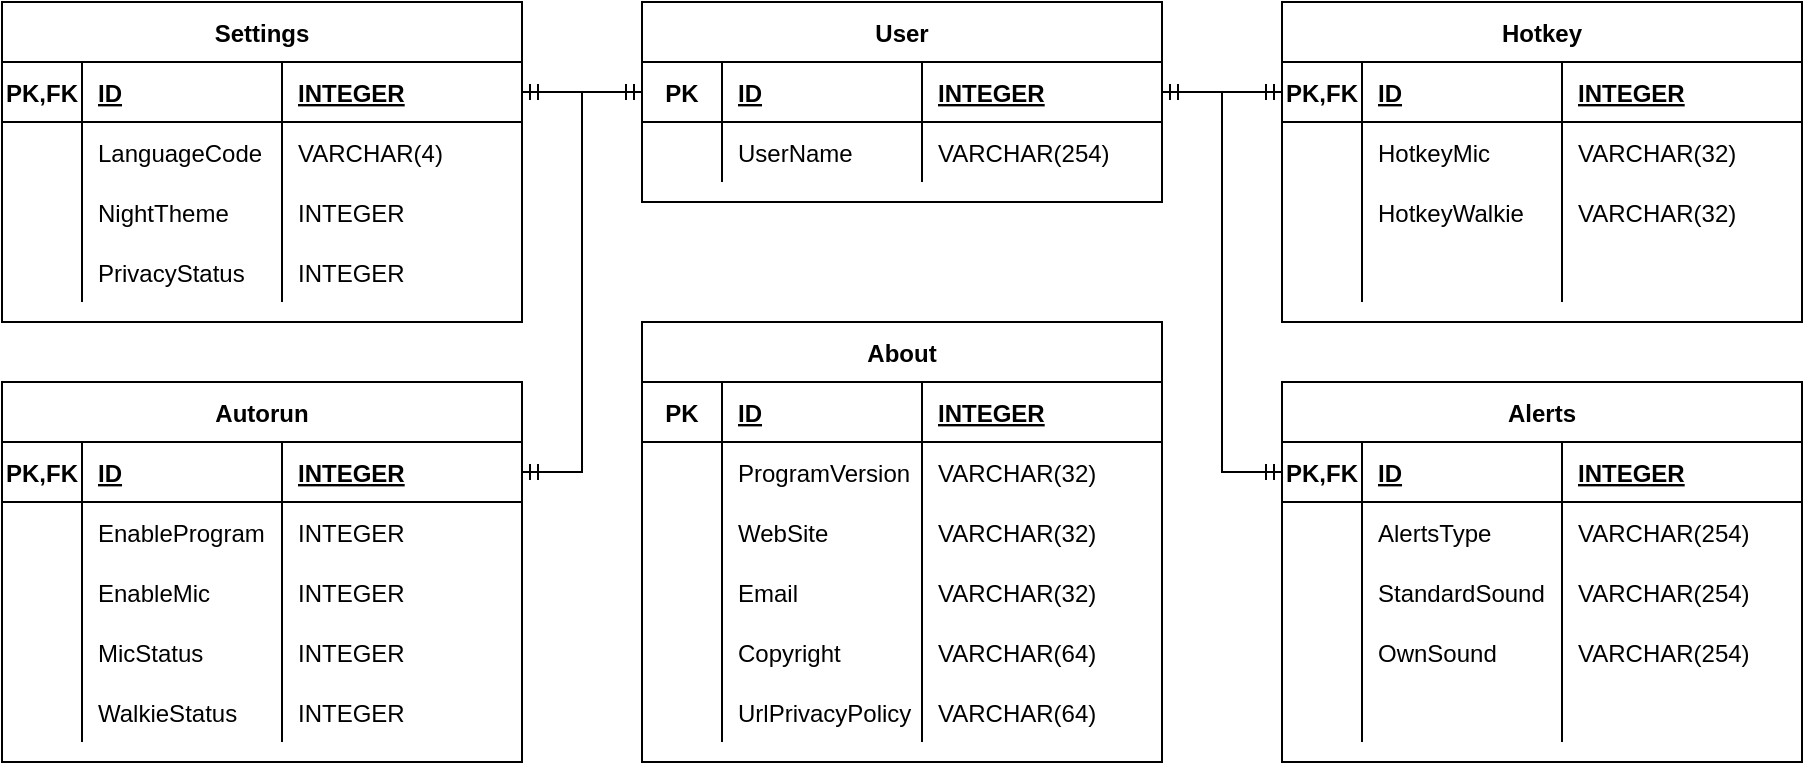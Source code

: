 <mxfile version="16.5.6" type="google"><diagram id="gtZu-wecujz_zsDhcLZo" name="Page-1"><mxGraphModel dx="1604" dy="740" grid="1" gridSize="10" guides="1" tooltips="1" connect="1" arrows="1" fold="1" page="1" pageScale="1" pageWidth="1169" pageHeight="827" math="0" shadow="0"><root><mxCell id="0"/><mxCell id="1" parent="0"/><mxCell id="dxQ83P-ImdMy22Sa5jCU-1" value="User" style="shape=table;startSize=30;container=1;collapsible=1;childLayout=tableLayout;fixedRows=1;rowLines=0;fontStyle=1;align=center;resizeLast=1;labelBackgroundColor=none;direction=east;flipH=0;flipV=0;" parent="1" vertex="1"><mxGeometry x="360" y="40" width="260" height="100" as="geometry"/></mxCell><mxCell id="dxQ83P-ImdMy22Sa5jCU-2" value="" style="shape=tableRow;horizontal=0;startSize=0;swimlaneHead=0;swimlaneBody=0;fillColor=none;collapsible=0;dropTarget=0;points=[[0,0.5],[1,0.5]];portConstraint=eastwest;top=0;left=0;right=0;bottom=1;" parent="dxQ83P-ImdMy22Sa5jCU-1" vertex="1"><mxGeometry y="30" width="260" height="30" as="geometry"/></mxCell><mxCell id="dxQ83P-ImdMy22Sa5jCU-3" value="PK" style="shape=partialRectangle;connectable=0;fillColor=none;top=0;left=0;bottom=0;right=0;fontStyle=1;overflow=hidden;" parent="dxQ83P-ImdMy22Sa5jCU-2" vertex="1"><mxGeometry width="40" height="30" as="geometry"><mxRectangle width="40" height="30" as="alternateBounds"/></mxGeometry></mxCell><mxCell id="dxQ83P-ImdMy22Sa5jCU-4" value="ID" style="shape=partialRectangle;connectable=0;fillColor=none;top=0;left=0;bottom=0;right=0;align=left;spacingLeft=6;fontStyle=5;overflow=hidden;" parent="dxQ83P-ImdMy22Sa5jCU-2" vertex="1"><mxGeometry x="40" width="100" height="30" as="geometry"><mxRectangle width="100" height="30" as="alternateBounds"/></mxGeometry></mxCell><mxCell id="dxQ83P-ImdMy22Sa5jCU-14" value="INTEGER" style="shape=partialRectangle;connectable=0;fillColor=none;top=0;left=0;bottom=0;right=0;align=left;spacingLeft=6;fontStyle=5;overflow=hidden;" parent="dxQ83P-ImdMy22Sa5jCU-2" vertex="1"><mxGeometry x="140" width="120" height="30" as="geometry"><mxRectangle width="120" height="30" as="alternateBounds"/></mxGeometry></mxCell><mxCell id="dxQ83P-ImdMy22Sa5jCU-5" value="" style="shape=tableRow;horizontal=0;startSize=0;swimlaneHead=0;swimlaneBody=0;fillColor=none;collapsible=0;dropTarget=0;points=[[0,0.5],[1,0.5]];portConstraint=eastwest;top=0;left=0;right=0;bottom=0;" parent="dxQ83P-ImdMy22Sa5jCU-1" vertex="1"><mxGeometry y="60" width="260" height="30" as="geometry"/></mxCell><mxCell id="dxQ83P-ImdMy22Sa5jCU-6" value="" style="shape=partialRectangle;connectable=0;fillColor=none;top=0;left=0;bottom=0;right=0;editable=1;overflow=hidden;" parent="dxQ83P-ImdMy22Sa5jCU-5" vertex="1"><mxGeometry width="40" height="30" as="geometry"><mxRectangle width="40" height="30" as="alternateBounds"/></mxGeometry></mxCell><mxCell id="dxQ83P-ImdMy22Sa5jCU-7" value="UserName" style="shape=partialRectangle;connectable=0;fillColor=none;top=0;left=0;bottom=0;right=0;align=left;spacingLeft=6;overflow=hidden;" parent="dxQ83P-ImdMy22Sa5jCU-5" vertex="1"><mxGeometry x="40" width="100" height="30" as="geometry"><mxRectangle width="100" height="30" as="alternateBounds"/></mxGeometry></mxCell><mxCell id="dxQ83P-ImdMy22Sa5jCU-15" value="VARCHAR(254)" style="shape=partialRectangle;connectable=0;fillColor=none;top=0;left=0;bottom=0;right=0;align=left;spacingLeft=6;overflow=hidden;" parent="dxQ83P-ImdMy22Sa5jCU-5" vertex="1"><mxGeometry x="140" width="120" height="30" as="geometry"><mxRectangle width="120" height="30" as="alternateBounds"/></mxGeometry></mxCell><mxCell id="dxQ83P-ImdMy22Sa5jCU-27" value="Autorun" style="shape=table;startSize=30;container=1;collapsible=1;childLayout=tableLayout;fixedRows=1;rowLines=0;fontStyle=1;align=center;resizeLast=1;labelBackgroundColor=none;direction=east;flipH=0;flipV=0;" parent="1" vertex="1"><mxGeometry x="40" y="230" width="260" height="190" as="geometry"/></mxCell><mxCell id="dxQ83P-ImdMy22Sa5jCU-28" value="" style="shape=tableRow;horizontal=0;startSize=0;swimlaneHead=0;swimlaneBody=0;fillColor=none;collapsible=0;dropTarget=0;points=[[0,0.5],[1,0.5]];portConstraint=eastwest;top=0;left=0;right=0;bottom=1;" parent="dxQ83P-ImdMy22Sa5jCU-27" vertex="1"><mxGeometry y="30" width="260" height="30" as="geometry"/></mxCell><mxCell id="dxQ83P-ImdMy22Sa5jCU-29" value="PK,FK" style="shape=partialRectangle;connectable=0;fillColor=none;top=0;left=0;bottom=0;right=0;fontStyle=1;overflow=hidden;" parent="dxQ83P-ImdMy22Sa5jCU-28" vertex="1"><mxGeometry width="40" height="30" as="geometry"><mxRectangle width="40" height="30" as="alternateBounds"/></mxGeometry></mxCell><mxCell id="dxQ83P-ImdMy22Sa5jCU-30" value="ID" style="shape=partialRectangle;connectable=0;fillColor=none;top=0;left=0;bottom=0;right=0;align=left;spacingLeft=6;fontStyle=5;overflow=hidden;" parent="dxQ83P-ImdMy22Sa5jCU-28" vertex="1"><mxGeometry x="40" width="100" height="30" as="geometry"><mxRectangle width="100" height="30" as="alternateBounds"/></mxGeometry></mxCell><mxCell id="dxQ83P-ImdMy22Sa5jCU-31" value="INTEGER" style="shape=partialRectangle;connectable=0;fillColor=none;top=0;left=0;bottom=0;right=0;align=left;spacingLeft=6;fontStyle=5;overflow=hidden;" parent="dxQ83P-ImdMy22Sa5jCU-28" vertex="1"><mxGeometry x="140" width="120" height="30" as="geometry"><mxRectangle width="120" height="30" as="alternateBounds"/></mxGeometry></mxCell><mxCell id="dxQ83P-ImdMy22Sa5jCU-32" value="" style="shape=tableRow;horizontal=0;startSize=0;swimlaneHead=0;swimlaneBody=0;fillColor=none;collapsible=0;dropTarget=0;points=[[0,0.5],[1,0.5]];portConstraint=eastwest;top=0;left=0;right=0;bottom=0;" parent="dxQ83P-ImdMy22Sa5jCU-27" vertex="1"><mxGeometry y="60" width="260" height="30" as="geometry"/></mxCell><mxCell id="dxQ83P-ImdMy22Sa5jCU-33" value="" style="shape=partialRectangle;connectable=0;fillColor=none;top=0;left=0;bottom=0;right=0;editable=1;overflow=hidden;" parent="dxQ83P-ImdMy22Sa5jCU-32" vertex="1"><mxGeometry width="40" height="30" as="geometry"><mxRectangle width="40" height="30" as="alternateBounds"/></mxGeometry></mxCell><mxCell id="dxQ83P-ImdMy22Sa5jCU-34" value="EnableProgram" style="shape=partialRectangle;connectable=0;fillColor=none;top=0;left=0;bottom=0;right=0;align=left;spacingLeft=6;overflow=hidden;" parent="dxQ83P-ImdMy22Sa5jCU-32" vertex="1"><mxGeometry x="40" width="100" height="30" as="geometry"><mxRectangle width="100" height="30" as="alternateBounds"/></mxGeometry></mxCell><mxCell id="dxQ83P-ImdMy22Sa5jCU-35" value="INTEGER" style="shape=partialRectangle;connectable=0;fillColor=none;top=0;left=0;bottom=0;right=0;align=left;spacingLeft=6;overflow=hidden;" parent="dxQ83P-ImdMy22Sa5jCU-32" vertex="1"><mxGeometry x="140" width="120" height="30" as="geometry"><mxRectangle width="120" height="30" as="alternateBounds"/></mxGeometry></mxCell><mxCell id="dxQ83P-ImdMy22Sa5jCU-40" style="shape=tableRow;horizontal=0;startSize=0;swimlaneHead=0;swimlaneBody=0;fillColor=none;collapsible=0;dropTarget=0;points=[[0,0.5],[1,0.5]];portConstraint=eastwest;top=0;left=0;right=0;bottom=0;" parent="dxQ83P-ImdMy22Sa5jCU-27" vertex="1"><mxGeometry y="90" width="260" height="30" as="geometry"/></mxCell><mxCell id="dxQ83P-ImdMy22Sa5jCU-41" style="shape=partialRectangle;connectable=0;fillColor=none;top=0;left=0;bottom=0;right=0;editable=1;overflow=hidden;" parent="dxQ83P-ImdMy22Sa5jCU-40" vertex="1"><mxGeometry width="40" height="30" as="geometry"><mxRectangle width="40" height="30" as="alternateBounds"/></mxGeometry></mxCell><mxCell id="dxQ83P-ImdMy22Sa5jCU-42" value="EnableMic" style="shape=partialRectangle;connectable=0;fillColor=none;top=0;left=0;bottom=0;right=0;align=left;spacingLeft=6;overflow=hidden;" parent="dxQ83P-ImdMy22Sa5jCU-40" vertex="1"><mxGeometry x="40" width="100" height="30" as="geometry"><mxRectangle width="100" height="30" as="alternateBounds"/></mxGeometry></mxCell><mxCell id="dxQ83P-ImdMy22Sa5jCU-43" value="INTEGER" style="shape=partialRectangle;connectable=0;fillColor=none;top=0;left=0;bottom=0;right=0;align=left;spacingLeft=6;overflow=hidden;" parent="dxQ83P-ImdMy22Sa5jCU-40" vertex="1"><mxGeometry x="140" width="120" height="30" as="geometry"><mxRectangle width="120" height="30" as="alternateBounds"/></mxGeometry></mxCell><mxCell id="dxQ83P-ImdMy22Sa5jCU-36" style="shape=tableRow;horizontal=0;startSize=0;swimlaneHead=0;swimlaneBody=0;fillColor=none;collapsible=0;dropTarget=0;points=[[0,0.5],[1,0.5]];portConstraint=eastwest;top=0;left=0;right=0;bottom=0;" parent="dxQ83P-ImdMy22Sa5jCU-27" vertex="1"><mxGeometry y="120" width="260" height="30" as="geometry"/></mxCell><mxCell id="dxQ83P-ImdMy22Sa5jCU-37" style="shape=partialRectangle;connectable=0;fillColor=none;top=0;left=0;bottom=0;right=0;editable=1;overflow=hidden;" parent="dxQ83P-ImdMy22Sa5jCU-36" vertex="1"><mxGeometry width="40" height="30" as="geometry"><mxRectangle width="40" height="30" as="alternateBounds"/></mxGeometry></mxCell><mxCell id="dxQ83P-ImdMy22Sa5jCU-38" value="MicStatus" style="shape=partialRectangle;connectable=0;fillColor=none;top=0;left=0;bottom=0;right=0;align=left;spacingLeft=6;overflow=hidden;" parent="dxQ83P-ImdMy22Sa5jCU-36" vertex="1"><mxGeometry x="40" width="100" height="30" as="geometry"><mxRectangle width="100" height="30" as="alternateBounds"/></mxGeometry></mxCell><mxCell id="dxQ83P-ImdMy22Sa5jCU-39" value="INTEGER" style="shape=partialRectangle;connectable=0;fillColor=none;top=0;left=0;bottom=0;right=0;align=left;spacingLeft=6;overflow=hidden;" parent="dxQ83P-ImdMy22Sa5jCU-36" vertex="1"><mxGeometry x="140" width="120" height="30" as="geometry"><mxRectangle width="120" height="30" as="alternateBounds"/></mxGeometry></mxCell><mxCell id="dxQ83P-ImdMy22Sa5jCU-61" style="shape=tableRow;horizontal=0;startSize=0;swimlaneHead=0;swimlaneBody=0;fillColor=none;collapsible=0;dropTarget=0;points=[[0,0.5],[1,0.5]];portConstraint=eastwest;top=0;left=0;right=0;bottom=0;" parent="dxQ83P-ImdMy22Sa5jCU-27" vertex="1"><mxGeometry y="150" width="260" height="30" as="geometry"/></mxCell><mxCell id="dxQ83P-ImdMy22Sa5jCU-62" style="shape=partialRectangle;connectable=0;fillColor=none;top=0;left=0;bottom=0;right=0;editable=1;overflow=hidden;" parent="dxQ83P-ImdMy22Sa5jCU-61" vertex="1"><mxGeometry width="40" height="30" as="geometry"><mxRectangle width="40" height="30" as="alternateBounds"/></mxGeometry></mxCell><mxCell id="dxQ83P-ImdMy22Sa5jCU-63" value="WalkieStatus" style="shape=partialRectangle;connectable=0;fillColor=none;top=0;left=0;bottom=0;right=0;align=left;spacingLeft=6;overflow=hidden;" parent="dxQ83P-ImdMy22Sa5jCU-61" vertex="1"><mxGeometry x="40" width="100" height="30" as="geometry"><mxRectangle width="100" height="30" as="alternateBounds"/></mxGeometry></mxCell><mxCell id="dxQ83P-ImdMy22Sa5jCU-64" value="INTEGER" style="shape=partialRectangle;connectable=0;fillColor=none;top=0;left=0;bottom=0;right=0;align=left;spacingLeft=6;overflow=hidden;" parent="dxQ83P-ImdMy22Sa5jCU-61" vertex="1"><mxGeometry x="140" width="120" height="30" as="geometry"><mxRectangle width="120" height="30" as="alternateBounds"/></mxGeometry></mxCell><mxCell id="dxQ83P-ImdMy22Sa5jCU-44" value="Alerts" style="shape=table;startSize=30;container=1;collapsible=1;childLayout=tableLayout;fixedRows=1;rowLines=0;fontStyle=1;align=center;resizeLast=1;labelBackgroundColor=none;direction=east;flipH=0;flipV=0;" parent="1" vertex="1"><mxGeometry x="680" y="230" width="260" height="190" as="geometry"/></mxCell><mxCell id="dxQ83P-ImdMy22Sa5jCU-45" value="" style="shape=tableRow;horizontal=0;startSize=0;swimlaneHead=0;swimlaneBody=0;fillColor=none;collapsible=0;dropTarget=0;points=[[0,0.5],[1,0.5]];portConstraint=eastwest;top=0;left=0;right=0;bottom=1;" parent="dxQ83P-ImdMy22Sa5jCU-44" vertex="1"><mxGeometry y="30" width="260" height="30" as="geometry"/></mxCell><mxCell id="dxQ83P-ImdMy22Sa5jCU-46" value="PK,FK" style="shape=partialRectangle;connectable=0;fillColor=none;top=0;left=0;bottom=0;right=0;fontStyle=1;overflow=hidden;" parent="dxQ83P-ImdMy22Sa5jCU-45" vertex="1"><mxGeometry width="40" height="30" as="geometry"><mxRectangle width="40" height="30" as="alternateBounds"/></mxGeometry></mxCell><mxCell id="dxQ83P-ImdMy22Sa5jCU-47" value="ID" style="shape=partialRectangle;connectable=0;fillColor=none;top=0;left=0;bottom=0;right=0;align=left;spacingLeft=6;fontStyle=5;overflow=hidden;" parent="dxQ83P-ImdMy22Sa5jCU-45" vertex="1"><mxGeometry x="40" width="100" height="30" as="geometry"><mxRectangle width="100" height="30" as="alternateBounds"/></mxGeometry></mxCell><mxCell id="dxQ83P-ImdMy22Sa5jCU-48" value="INTEGER" style="shape=partialRectangle;connectable=0;fillColor=none;top=0;left=0;bottom=0;right=0;align=left;spacingLeft=6;fontStyle=5;overflow=hidden;" parent="dxQ83P-ImdMy22Sa5jCU-45" vertex="1"><mxGeometry x="140" width="120" height="30" as="geometry"><mxRectangle width="120" height="30" as="alternateBounds"/></mxGeometry></mxCell><mxCell id="dxQ83P-ImdMy22Sa5jCU-49" value="" style="shape=tableRow;horizontal=0;startSize=0;swimlaneHead=0;swimlaneBody=0;fillColor=none;collapsible=0;dropTarget=0;points=[[0,0.5],[1,0.5]];portConstraint=eastwest;top=0;left=0;right=0;bottom=0;" parent="dxQ83P-ImdMy22Sa5jCU-44" vertex="1"><mxGeometry y="60" width="260" height="30" as="geometry"/></mxCell><mxCell id="dxQ83P-ImdMy22Sa5jCU-50" value="" style="shape=partialRectangle;connectable=0;fillColor=none;top=0;left=0;bottom=0;right=0;editable=1;overflow=hidden;" parent="dxQ83P-ImdMy22Sa5jCU-49" vertex="1"><mxGeometry width="40" height="30" as="geometry"><mxRectangle width="40" height="30" as="alternateBounds"/></mxGeometry></mxCell><mxCell id="dxQ83P-ImdMy22Sa5jCU-51" value="AlertsType" style="shape=partialRectangle;connectable=0;fillColor=none;top=0;left=0;bottom=0;right=0;align=left;spacingLeft=6;overflow=hidden;" parent="dxQ83P-ImdMy22Sa5jCU-49" vertex="1"><mxGeometry x="40" width="100" height="30" as="geometry"><mxRectangle width="100" height="30" as="alternateBounds"/></mxGeometry></mxCell><mxCell id="dxQ83P-ImdMy22Sa5jCU-52" value="VARCHAR(254)" style="shape=partialRectangle;connectable=0;fillColor=none;top=0;left=0;bottom=0;right=0;align=left;spacingLeft=6;overflow=hidden;" parent="dxQ83P-ImdMy22Sa5jCU-49" vertex="1"><mxGeometry x="140" width="120" height="30" as="geometry"><mxRectangle width="120" height="30" as="alternateBounds"/></mxGeometry></mxCell><mxCell id="dxQ83P-ImdMy22Sa5jCU-53" style="shape=tableRow;horizontal=0;startSize=0;swimlaneHead=0;swimlaneBody=0;fillColor=none;collapsible=0;dropTarget=0;points=[[0,0.5],[1,0.5]];portConstraint=eastwest;top=0;left=0;right=0;bottom=0;" parent="dxQ83P-ImdMy22Sa5jCU-44" vertex="1"><mxGeometry y="90" width="260" height="30" as="geometry"/></mxCell><mxCell id="dxQ83P-ImdMy22Sa5jCU-54" style="shape=partialRectangle;connectable=0;fillColor=none;top=0;left=0;bottom=0;right=0;editable=1;overflow=hidden;" parent="dxQ83P-ImdMy22Sa5jCU-53" vertex="1"><mxGeometry width="40" height="30" as="geometry"><mxRectangle width="40" height="30" as="alternateBounds"/></mxGeometry></mxCell><mxCell id="dxQ83P-ImdMy22Sa5jCU-55" value="StandardSound" style="shape=partialRectangle;connectable=0;fillColor=none;top=0;left=0;bottom=0;right=0;align=left;spacingLeft=6;overflow=hidden;" parent="dxQ83P-ImdMy22Sa5jCU-53" vertex="1"><mxGeometry x="40" width="100" height="30" as="geometry"><mxRectangle width="100" height="30" as="alternateBounds"/></mxGeometry></mxCell><mxCell id="dxQ83P-ImdMy22Sa5jCU-56" value="VARCHAR(254)" style="shape=partialRectangle;connectable=0;fillColor=none;top=0;left=0;bottom=0;right=0;align=left;spacingLeft=6;overflow=hidden;" parent="dxQ83P-ImdMy22Sa5jCU-53" vertex="1"><mxGeometry x="140" width="120" height="30" as="geometry"><mxRectangle width="120" height="30" as="alternateBounds"/></mxGeometry></mxCell><mxCell id="dxQ83P-ImdMy22Sa5jCU-57" style="shape=tableRow;horizontal=0;startSize=0;swimlaneHead=0;swimlaneBody=0;fillColor=none;collapsible=0;dropTarget=0;points=[[0,0.5],[1,0.5]];portConstraint=eastwest;top=0;left=0;right=0;bottom=0;" parent="dxQ83P-ImdMy22Sa5jCU-44" vertex="1"><mxGeometry y="120" width="260" height="30" as="geometry"/></mxCell><mxCell id="dxQ83P-ImdMy22Sa5jCU-58" style="shape=partialRectangle;connectable=0;fillColor=none;top=0;left=0;bottom=0;right=0;editable=1;overflow=hidden;" parent="dxQ83P-ImdMy22Sa5jCU-57" vertex="1"><mxGeometry width="40" height="30" as="geometry"><mxRectangle width="40" height="30" as="alternateBounds"/></mxGeometry></mxCell><mxCell id="dxQ83P-ImdMy22Sa5jCU-59" value="OwnSound" style="shape=partialRectangle;connectable=0;fillColor=none;top=0;left=0;bottom=0;right=0;align=left;spacingLeft=6;overflow=hidden;" parent="dxQ83P-ImdMy22Sa5jCU-57" vertex="1"><mxGeometry x="40" width="100" height="30" as="geometry"><mxRectangle width="100" height="30" as="alternateBounds"/></mxGeometry></mxCell><mxCell id="dxQ83P-ImdMy22Sa5jCU-60" value="VARCHAR(254)" style="shape=partialRectangle;connectable=0;fillColor=none;top=0;left=0;bottom=0;right=0;align=left;spacingLeft=6;overflow=hidden;" parent="dxQ83P-ImdMy22Sa5jCU-57" vertex="1"><mxGeometry x="140" width="120" height="30" as="geometry"><mxRectangle width="120" height="30" as="alternateBounds"/></mxGeometry></mxCell><mxCell id="dxQ83P-ImdMy22Sa5jCU-148" style="shape=tableRow;horizontal=0;startSize=0;swimlaneHead=0;swimlaneBody=0;fillColor=none;collapsible=0;dropTarget=0;points=[[0,0.5],[1,0.5]];portConstraint=eastwest;top=0;left=0;right=0;bottom=0;" parent="dxQ83P-ImdMy22Sa5jCU-44" vertex="1"><mxGeometry y="150" width="260" height="30" as="geometry"/></mxCell><mxCell id="dxQ83P-ImdMy22Sa5jCU-149" style="shape=partialRectangle;connectable=0;fillColor=none;top=0;left=0;bottom=0;right=0;editable=1;overflow=hidden;" parent="dxQ83P-ImdMy22Sa5jCU-148" vertex="1"><mxGeometry width="40" height="30" as="geometry"><mxRectangle width="40" height="30" as="alternateBounds"/></mxGeometry></mxCell><mxCell id="dxQ83P-ImdMy22Sa5jCU-150" style="shape=partialRectangle;connectable=0;fillColor=none;top=0;left=0;bottom=0;right=0;align=left;spacingLeft=6;overflow=hidden;" parent="dxQ83P-ImdMy22Sa5jCU-148" vertex="1"><mxGeometry x="40" width="100" height="30" as="geometry"><mxRectangle width="100" height="30" as="alternateBounds"/></mxGeometry></mxCell><mxCell id="dxQ83P-ImdMy22Sa5jCU-151" style="shape=partialRectangle;connectable=0;fillColor=none;top=0;left=0;bottom=0;right=0;align=left;spacingLeft=6;overflow=hidden;" parent="dxQ83P-ImdMy22Sa5jCU-148" vertex="1"><mxGeometry x="140" width="120" height="30" as="geometry"><mxRectangle width="120" height="30" as="alternateBounds"/></mxGeometry></mxCell><mxCell id="dxQ83P-ImdMy22Sa5jCU-65" value="Hotkey" style="shape=table;startSize=30;container=1;collapsible=1;childLayout=tableLayout;fixedRows=1;rowLines=0;fontStyle=1;align=center;resizeLast=1;labelBackgroundColor=none;direction=east;flipH=0;flipV=0;" parent="1" vertex="1"><mxGeometry x="680" y="40" width="260" height="160" as="geometry"/></mxCell><mxCell id="dxQ83P-ImdMy22Sa5jCU-66" value="" style="shape=tableRow;horizontal=0;startSize=0;swimlaneHead=0;swimlaneBody=0;fillColor=none;collapsible=0;dropTarget=0;points=[[0,0.5],[1,0.5]];portConstraint=eastwest;top=0;left=0;right=0;bottom=1;" parent="dxQ83P-ImdMy22Sa5jCU-65" vertex="1"><mxGeometry y="30" width="260" height="30" as="geometry"/></mxCell><mxCell id="dxQ83P-ImdMy22Sa5jCU-67" value="PK,FK" style="shape=partialRectangle;connectable=0;fillColor=none;top=0;left=0;bottom=0;right=0;fontStyle=1;overflow=hidden;" parent="dxQ83P-ImdMy22Sa5jCU-66" vertex="1"><mxGeometry width="40" height="30" as="geometry"><mxRectangle width="40" height="30" as="alternateBounds"/></mxGeometry></mxCell><mxCell id="dxQ83P-ImdMy22Sa5jCU-68" value="ID" style="shape=partialRectangle;connectable=0;fillColor=none;top=0;left=0;bottom=0;right=0;align=left;spacingLeft=6;fontStyle=5;overflow=hidden;" parent="dxQ83P-ImdMy22Sa5jCU-66" vertex="1"><mxGeometry x="40" width="100" height="30" as="geometry"><mxRectangle width="100" height="30" as="alternateBounds"/></mxGeometry></mxCell><mxCell id="dxQ83P-ImdMy22Sa5jCU-69" value="INTEGER" style="shape=partialRectangle;connectable=0;fillColor=none;top=0;left=0;bottom=0;right=0;align=left;spacingLeft=6;fontStyle=5;overflow=hidden;" parent="dxQ83P-ImdMy22Sa5jCU-66" vertex="1"><mxGeometry x="140" width="120" height="30" as="geometry"><mxRectangle width="120" height="30" as="alternateBounds"/></mxGeometry></mxCell><mxCell id="dxQ83P-ImdMy22Sa5jCU-70" value="" style="shape=tableRow;horizontal=0;startSize=0;swimlaneHead=0;swimlaneBody=0;fillColor=none;collapsible=0;dropTarget=0;points=[[0,0.5],[1,0.5]];portConstraint=eastwest;top=0;left=0;right=0;bottom=0;" parent="dxQ83P-ImdMy22Sa5jCU-65" vertex="1"><mxGeometry y="60" width="260" height="30" as="geometry"/></mxCell><mxCell id="dxQ83P-ImdMy22Sa5jCU-71" value="" style="shape=partialRectangle;connectable=0;fillColor=none;top=0;left=0;bottom=0;right=0;editable=1;overflow=hidden;" parent="dxQ83P-ImdMy22Sa5jCU-70" vertex="1"><mxGeometry width="40" height="30" as="geometry"><mxRectangle width="40" height="30" as="alternateBounds"/></mxGeometry></mxCell><mxCell id="dxQ83P-ImdMy22Sa5jCU-72" value="HotkeyMic" style="shape=partialRectangle;connectable=0;fillColor=none;top=0;left=0;bottom=0;right=0;align=left;spacingLeft=6;overflow=hidden;" parent="dxQ83P-ImdMy22Sa5jCU-70" vertex="1"><mxGeometry x="40" width="100" height="30" as="geometry"><mxRectangle width="100" height="30" as="alternateBounds"/></mxGeometry></mxCell><mxCell id="dxQ83P-ImdMy22Sa5jCU-73" value="VARCHAR(32)" style="shape=partialRectangle;connectable=0;fillColor=none;top=0;left=0;bottom=0;right=0;align=left;spacingLeft=6;overflow=hidden;" parent="dxQ83P-ImdMy22Sa5jCU-70" vertex="1"><mxGeometry x="140" width="120" height="30" as="geometry"><mxRectangle width="120" height="30" as="alternateBounds"/></mxGeometry></mxCell><mxCell id="dxQ83P-ImdMy22Sa5jCU-74" style="shape=tableRow;horizontal=0;startSize=0;swimlaneHead=0;swimlaneBody=0;fillColor=none;collapsible=0;dropTarget=0;points=[[0,0.5],[1,0.5]];portConstraint=eastwest;top=0;left=0;right=0;bottom=0;" parent="dxQ83P-ImdMy22Sa5jCU-65" vertex="1"><mxGeometry y="90" width="260" height="30" as="geometry"/></mxCell><mxCell id="dxQ83P-ImdMy22Sa5jCU-75" style="shape=partialRectangle;connectable=0;fillColor=none;top=0;left=0;bottom=0;right=0;editable=1;overflow=hidden;" parent="dxQ83P-ImdMy22Sa5jCU-74" vertex="1"><mxGeometry width="40" height="30" as="geometry"><mxRectangle width="40" height="30" as="alternateBounds"/></mxGeometry></mxCell><mxCell id="dxQ83P-ImdMy22Sa5jCU-76" value="HotkeyWalkie" style="shape=partialRectangle;connectable=0;fillColor=none;top=0;left=0;bottom=0;right=0;align=left;spacingLeft=6;overflow=hidden;" parent="dxQ83P-ImdMy22Sa5jCU-74" vertex="1"><mxGeometry x="40" width="100" height="30" as="geometry"><mxRectangle width="100" height="30" as="alternateBounds"/></mxGeometry></mxCell><mxCell id="dxQ83P-ImdMy22Sa5jCU-77" value="VARCHAR(32)" style="shape=partialRectangle;connectable=0;fillColor=none;top=0;left=0;bottom=0;right=0;align=left;spacingLeft=6;overflow=hidden;" parent="dxQ83P-ImdMy22Sa5jCU-74" vertex="1"><mxGeometry x="140" width="120" height="30" as="geometry"><mxRectangle width="120" height="30" as="alternateBounds"/></mxGeometry></mxCell><mxCell id="dxQ83P-ImdMy22Sa5jCU-152" style="shape=tableRow;horizontal=0;startSize=0;swimlaneHead=0;swimlaneBody=0;fillColor=none;collapsible=0;dropTarget=0;points=[[0,0.5],[1,0.5]];portConstraint=eastwest;top=0;left=0;right=0;bottom=0;" parent="dxQ83P-ImdMy22Sa5jCU-65" vertex="1"><mxGeometry y="120" width="260" height="30" as="geometry"/></mxCell><mxCell id="dxQ83P-ImdMy22Sa5jCU-153" style="shape=partialRectangle;connectable=0;fillColor=none;top=0;left=0;bottom=0;right=0;editable=1;overflow=hidden;" parent="dxQ83P-ImdMy22Sa5jCU-152" vertex="1"><mxGeometry width="40" height="30" as="geometry"><mxRectangle width="40" height="30" as="alternateBounds"/></mxGeometry></mxCell><mxCell id="dxQ83P-ImdMy22Sa5jCU-154" style="shape=partialRectangle;connectable=0;fillColor=none;top=0;left=0;bottom=0;right=0;align=left;spacingLeft=6;overflow=hidden;" parent="dxQ83P-ImdMy22Sa5jCU-152" vertex="1"><mxGeometry x="40" width="100" height="30" as="geometry"><mxRectangle width="100" height="30" as="alternateBounds"/></mxGeometry></mxCell><mxCell id="dxQ83P-ImdMy22Sa5jCU-155" style="shape=partialRectangle;connectable=0;fillColor=none;top=0;left=0;bottom=0;right=0;align=left;spacingLeft=6;overflow=hidden;" parent="dxQ83P-ImdMy22Sa5jCU-152" vertex="1"><mxGeometry x="140" width="120" height="30" as="geometry"><mxRectangle width="120" height="30" as="alternateBounds"/></mxGeometry></mxCell><mxCell id="dxQ83P-ImdMy22Sa5jCU-82" value="Settings" style="shape=table;startSize=30;container=1;collapsible=1;childLayout=tableLayout;fixedRows=1;rowLines=0;fontStyle=1;align=center;resizeLast=1;labelBackgroundColor=none;direction=east;flipH=0;flipV=0;" parent="1" vertex="1"><mxGeometry x="40" y="40" width="260" height="160" as="geometry"/></mxCell><mxCell id="dxQ83P-ImdMy22Sa5jCU-83" value="" style="shape=tableRow;horizontal=0;startSize=0;swimlaneHead=0;swimlaneBody=0;fillColor=none;collapsible=0;dropTarget=0;points=[[0,0.5],[1,0.5]];portConstraint=eastwest;top=0;left=0;right=0;bottom=1;" parent="dxQ83P-ImdMy22Sa5jCU-82" vertex="1"><mxGeometry y="30" width="260" height="30" as="geometry"/></mxCell><mxCell id="dxQ83P-ImdMy22Sa5jCU-84" value="PK,FK" style="shape=partialRectangle;connectable=0;fillColor=none;top=0;left=0;bottom=0;right=0;fontStyle=1;overflow=hidden;" parent="dxQ83P-ImdMy22Sa5jCU-83" vertex="1"><mxGeometry width="40" height="30" as="geometry"><mxRectangle width="40" height="30" as="alternateBounds"/></mxGeometry></mxCell><mxCell id="dxQ83P-ImdMy22Sa5jCU-85" value="ID" style="shape=partialRectangle;connectable=0;fillColor=none;top=0;left=0;bottom=0;right=0;align=left;spacingLeft=6;fontStyle=5;overflow=hidden;" parent="dxQ83P-ImdMy22Sa5jCU-83" vertex="1"><mxGeometry x="40" width="100" height="30" as="geometry"><mxRectangle width="100" height="30" as="alternateBounds"/></mxGeometry></mxCell><mxCell id="dxQ83P-ImdMy22Sa5jCU-86" value="INTEGER" style="shape=partialRectangle;connectable=0;fillColor=none;top=0;left=0;bottom=0;right=0;align=left;spacingLeft=6;fontStyle=5;overflow=hidden;" parent="dxQ83P-ImdMy22Sa5jCU-83" vertex="1"><mxGeometry x="140" width="120" height="30" as="geometry"><mxRectangle width="120" height="30" as="alternateBounds"/></mxGeometry></mxCell><mxCell id="dxQ83P-ImdMy22Sa5jCU-87" value="" style="shape=tableRow;horizontal=0;startSize=0;swimlaneHead=0;swimlaneBody=0;fillColor=none;collapsible=0;dropTarget=0;points=[[0,0.5],[1,0.5]];portConstraint=eastwest;top=0;left=0;right=0;bottom=0;" parent="dxQ83P-ImdMy22Sa5jCU-82" vertex="1"><mxGeometry y="60" width="260" height="30" as="geometry"/></mxCell><mxCell id="dxQ83P-ImdMy22Sa5jCU-88" value="" style="shape=partialRectangle;connectable=0;fillColor=none;top=0;left=0;bottom=0;right=0;editable=1;overflow=hidden;" parent="dxQ83P-ImdMy22Sa5jCU-87" vertex="1"><mxGeometry width="40" height="30" as="geometry"><mxRectangle width="40" height="30" as="alternateBounds"/></mxGeometry></mxCell><mxCell id="dxQ83P-ImdMy22Sa5jCU-89" value="LanguageCode" style="shape=partialRectangle;connectable=0;fillColor=none;top=0;left=0;bottom=0;right=0;align=left;spacingLeft=6;overflow=hidden;" parent="dxQ83P-ImdMy22Sa5jCU-87" vertex="1"><mxGeometry x="40" width="100" height="30" as="geometry"><mxRectangle width="100" height="30" as="alternateBounds"/></mxGeometry></mxCell><mxCell id="dxQ83P-ImdMy22Sa5jCU-90" value="VARCHAR(4)" style="shape=partialRectangle;connectable=0;fillColor=none;top=0;left=0;bottom=0;right=0;align=left;spacingLeft=6;overflow=hidden;" parent="dxQ83P-ImdMy22Sa5jCU-87" vertex="1"><mxGeometry x="140" width="120" height="30" as="geometry"><mxRectangle width="120" height="30" as="alternateBounds"/></mxGeometry></mxCell><mxCell id="dxQ83P-ImdMy22Sa5jCU-91" style="shape=tableRow;horizontal=0;startSize=0;swimlaneHead=0;swimlaneBody=0;fillColor=none;collapsible=0;dropTarget=0;points=[[0,0.5],[1,0.5]];portConstraint=eastwest;top=0;left=0;right=0;bottom=0;" parent="dxQ83P-ImdMy22Sa5jCU-82" vertex="1"><mxGeometry y="90" width="260" height="30" as="geometry"/></mxCell><mxCell id="dxQ83P-ImdMy22Sa5jCU-92" style="shape=partialRectangle;connectable=0;fillColor=none;top=0;left=0;bottom=0;right=0;editable=1;overflow=hidden;" parent="dxQ83P-ImdMy22Sa5jCU-91" vertex="1"><mxGeometry width="40" height="30" as="geometry"><mxRectangle width="40" height="30" as="alternateBounds"/></mxGeometry></mxCell><mxCell id="dxQ83P-ImdMy22Sa5jCU-93" value="NightTheme" style="shape=partialRectangle;connectable=0;fillColor=none;top=0;left=0;bottom=0;right=0;align=left;spacingLeft=6;overflow=hidden;" parent="dxQ83P-ImdMy22Sa5jCU-91" vertex="1"><mxGeometry x="40" width="100" height="30" as="geometry"><mxRectangle width="100" height="30" as="alternateBounds"/></mxGeometry></mxCell><mxCell id="dxQ83P-ImdMy22Sa5jCU-94" value="INTEGER" style="shape=partialRectangle;connectable=0;fillColor=none;top=0;left=0;bottom=0;right=0;align=left;spacingLeft=6;overflow=hidden;" parent="dxQ83P-ImdMy22Sa5jCU-91" vertex="1"><mxGeometry x="140" width="120" height="30" as="geometry"><mxRectangle width="120" height="30" as="alternateBounds"/></mxGeometry></mxCell><mxCell id="dxQ83P-ImdMy22Sa5jCU-95" style="shape=tableRow;horizontal=0;startSize=0;swimlaneHead=0;swimlaneBody=0;fillColor=none;collapsible=0;dropTarget=0;points=[[0,0.5],[1,0.5]];portConstraint=eastwest;top=0;left=0;right=0;bottom=0;" parent="dxQ83P-ImdMy22Sa5jCU-82" vertex="1"><mxGeometry y="120" width="260" height="30" as="geometry"/></mxCell><mxCell id="dxQ83P-ImdMy22Sa5jCU-96" style="shape=partialRectangle;connectable=0;fillColor=none;top=0;left=0;bottom=0;right=0;editable=1;overflow=hidden;" parent="dxQ83P-ImdMy22Sa5jCU-95" vertex="1"><mxGeometry width="40" height="30" as="geometry"><mxRectangle width="40" height="30" as="alternateBounds"/></mxGeometry></mxCell><mxCell id="dxQ83P-ImdMy22Sa5jCU-97" value="PrivacyStatus" style="shape=partialRectangle;connectable=0;fillColor=none;top=0;left=0;bottom=0;right=0;align=left;spacingLeft=6;overflow=hidden;" parent="dxQ83P-ImdMy22Sa5jCU-95" vertex="1"><mxGeometry x="40" width="100" height="30" as="geometry"><mxRectangle width="100" height="30" as="alternateBounds"/></mxGeometry></mxCell><mxCell id="dxQ83P-ImdMy22Sa5jCU-98" value="INTEGER" style="shape=partialRectangle;connectable=0;fillColor=none;top=0;left=0;bottom=0;right=0;align=left;spacingLeft=6;overflow=hidden;" parent="dxQ83P-ImdMy22Sa5jCU-95" vertex="1"><mxGeometry x="140" width="120" height="30" as="geometry"><mxRectangle width="120" height="30" as="alternateBounds"/></mxGeometry></mxCell><mxCell id="dxQ83P-ImdMy22Sa5jCU-99" value="About" style="shape=table;startSize=30;container=1;collapsible=1;childLayout=tableLayout;fixedRows=1;rowLines=0;fontStyle=1;align=center;resizeLast=1;labelBackgroundColor=none;direction=east;flipH=0;flipV=0;" parent="1" vertex="1"><mxGeometry x="360" y="200" width="260" height="220" as="geometry"/></mxCell><mxCell id="dxQ83P-ImdMy22Sa5jCU-100" value="" style="shape=tableRow;horizontal=0;startSize=0;swimlaneHead=0;swimlaneBody=0;fillColor=none;collapsible=0;dropTarget=0;points=[[0,0.5],[1,0.5]];portConstraint=eastwest;top=0;left=0;right=0;bottom=1;" parent="dxQ83P-ImdMy22Sa5jCU-99" vertex="1"><mxGeometry y="30" width="260" height="30" as="geometry"/></mxCell><mxCell id="dxQ83P-ImdMy22Sa5jCU-101" value="PK" style="shape=partialRectangle;connectable=0;fillColor=none;top=0;left=0;bottom=0;right=0;fontStyle=1;overflow=hidden;" parent="dxQ83P-ImdMy22Sa5jCU-100" vertex="1"><mxGeometry width="40" height="30" as="geometry"><mxRectangle width="40" height="30" as="alternateBounds"/></mxGeometry></mxCell><mxCell id="dxQ83P-ImdMy22Sa5jCU-102" value="ID" style="shape=partialRectangle;connectable=0;fillColor=none;top=0;left=0;bottom=0;right=0;align=left;spacingLeft=6;fontStyle=5;overflow=hidden;" parent="dxQ83P-ImdMy22Sa5jCU-100" vertex="1"><mxGeometry x="40" width="100" height="30" as="geometry"><mxRectangle width="100" height="30" as="alternateBounds"/></mxGeometry></mxCell><mxCell id="dxQ83P-ImdMy22Sa5jCU-103" value="INTEGER" style="shape=partialRectangle;connectable=0;fillColor=none;top=0;left=0;bottom=0;right=0;align=left;spacingLeft=6;fontStyle=5;overflow=hidden;" parent="dxQ83P-ImdMy22Sa5jCU-100" vertex="1"><mxGeometry x="140" width="120" height="30" as="geometry"><mxRectangle width="120" height="30" as="alternateBounds"/></mxGeometry></mxCell><mxCell id="dxQ83P-ImdMy22Sa5jCU-104" value="" style="shape=tableRow;horizontal=0;startSize=0;swimlaneHead=0;swimlaneBody=0;fillColor=none;collapsible=0;dropTarget=0;points=[[0,0.5],[1,0.5]];portConstraint=eastwest;top=0;left=0;right=0;bottom=0;" parent="dxQ83P-ImdMy22Sa5jCU-99" vertex="1"><mxGeometry y="60" width="260" height="30" as="geometry"/></mxCell><mxCell id="dxQ83P-ImdMy22Sa5jCU-105" value="" style="shape=partialRectangle;connectable=0;fillColor=none;top=0;left=0;bottom=0;right=0;editable=1;overflow=hidden;" parent="dxQ83P-ImdMy22Sa5jCU-104" vertex="1"><mxGeometry width="40" height="30" as="geometry"><mxRectangle width="40" height="30" as="alternateBounds"/></mxGeometry></mxCell><mxCell id="dxQ83P-ImdMy22Sa5jCU-106" value="ProgramVersion" style="shape=partialRectangle;connectable=0;fillColor=none;top=0;left=0;bottom=0;right=0;align=left;spacingLeft=6;overflow=hidden;" parent="dxQ83P-ImdMy22Sa5jCU-104" vertex="1"><mxGeometry x="40" width="100" height="30" as="geometry"><mxRectangle width="100" height="30" as="alternateBounds"/></mxGeometry></mxCell><mxCell id="dxQ83P-ImdMy22Sa5jCU-107" value="VARCHAR(32)" style="shape=partialRectangle;connectable=0;fillColor=none;top=0;left=0;bottom=0;right=0;align=left;spacingLeft=6;overflow=hidden;" parent="dxQ83P-ImdMy22Sa5jCU-104" vertex="1"><mxGeometry x="140" width="120" height="30" as="geometry"><mxRectangle width="120" height="30" as="alternateBounds"/></mxGeometry></mxCell><mxCell id="dxQ83P-ImdMy22Sa5jCU-108" style="shape=tableRow;horizontal=0;startSize=0;swimlaneHead=0;swimlaneBody=0;fillColor=none;collapsible=0;dropTarget=0;points=[[0,0.5],[1,0.5]];portConstraint=eastwest;top=0;left=0;right=0;bottom=0;" parent="dxQ83P-ImdMy22Sa5jCU-99" vertex="1"><mxGeometry y="90" width="260" height="30" as="geometry"/></mxCell><mxCell id="dxQ83P-ImdMy22Sa5jCU-109" style="shape=partialRectangle;connectable=0;fillColor=none;top=0;left=0;bottom=0;right=0;editable=1;overflow=hidden;" parent="dxQ83P-ImdMy22Sa5jCU-108" vertex="1"><mxGeometry width="40" height="30" as="geometry"><mxRectangle width="40" height="30" as="alternateBounds"/></mxGeometry></mxCell><mxCell id="dxQ83P-ImdMy22Sa5jCU-110" value="WebSite" style="shape=partialRectangle;connectable=0;fillColor=none;top=0;left=0;bottom=0;right=0;align=left;spacingLeft=6;overflow=hidden;" parent="dxQ83P-ImdMy22Sa5jCU-108" vertex="1"><mxGeometry x="40" width="100" height="30" as="geometry"><mxRectangle width="100" height="30" as="alternateBounds"/></mxGeometry></mxCell><mxCell id="dxQ83P-ImdMy22Sa5jCU-111" value="VARCHAR(32)" style="shape=partialRectangle;connectable=0;fillColor=none;top=0;left=0;bottom=0;right=0;align=left;spacingLeft=6;overflow=hidden;" parent="dxQ83P-ImdMy22Sa5jCU-108" vertex="1"><mxGeometry x="140" width="120" height="30" as="geometry"><mxRectangle width="120" height="30" as="alternateBounds"/></mxGeometry></mxCell><mxCell id="dxQ83P-ImdMy22Sa5jCU-112" style="shape=tableRow;horizontal=0;startSize=0;swimlaneHead=0;swimlaneBody=0;fillColor=none;collapsible=0;dropTarget=0;points=[[0,0.5],[1,0.5]];portConstraint=eastwest;top=0;left=0;right=0;bottom=0;" parent="dxQ83P-ImdMy22Sa5jCU-99" vertex="1"><mxGeometry y="120" width="260" height="30" as="geometry"/></mxCell><mxCell id="dxQ83P-ImdMy22Sa5jCU-113" style="shape=partialRectangle;connectable=0;fillColor=none;top=0;left=0;bottom=0;right=0;editable=1;overflow=hidden;" parent="dxQ83P-ImdMy22Sa5jCU-112" vertex="1"><mxGeometry width="40" height="30" as="geometry"><mxRectangle width="40" height="30" as="alternateBounds"/></mxGeometry></mxCell><mxCell id="dxQ83P-ImdMy22Sa5jCU-114" value="Email" style="shape=partialRectangle;connectable=0;fillColor=none;top=0;left=0;bottom=0;right=0;align=left;spacingLeft=6;overflow=hidden;" parent="dxQ83P-ImdMy22Sa5jCU-112" vertex="1"><mxGeometry x="40" width="100" height="30" as="geometry"><mxRectangle width="100" height="30" as="alternateBounds"/></mxGeometry></mxCell><mxCell id="dxQ83P-ImdMy22Sa5jCU-115" value="VARCHAR(32)" style="shape=partialRectangle;connectable=0;fillColor=none;top=0;left=0;bottom=0;right=0;align=left;spacingLeft=6;overflow=hidden;" parent="dxQ83P-ImdMy22Sa5jCU-112" vertex="1"><mxGeometry x="140" width="120" height="30" as="geometry"><mxRectangle width="120" height="30" as="alternateBounds"/></mxGeometry></mxCell><mxCell id="dxQ83P-ImdMy22Sa5jCU-120" style="shape=tableRow;horizontal=0;startSize=0;swimlaneHead=0;swimlaneBody=0;fillColor=none;collapsible=0;dropTarget=0;points=[[0,0.5],[1,0.5]];portConstraint=eastwest;top=0;left=0;right=0;bottom=0;" parent="dxQ83P-ImdMy22Sa5jCU-99" vertex="1"><mxGeometry y="150" width="260" height="30" as="geometry"/></mxCell><mxCell id="dxQ83P-ImdMy22Sa5jCU-121" style="shape=partialRectangle;connectable=0;fillColor=none;top=0;left=0;bottom=0;right=0;editable=1;overflow=hidden;" parent="dxQ83P-ImdMy22Sa5jCU-120" vertex="1"><mxGeometry width="40" height="30" as="geometry"><mxRectangle width="40" height="30" as="alternateBounds"/></mxGeometry></mxCell><mxCell id="dxQ83P-ImdMy22Sa5jCU-122" value="Copyright" style="shape=partialRectangle;connectable=0;fillColor=none;top=0;left=0;bottom=0;right=0;align=left;spacingLeft=6;overflow=hidden;" parent="dxQ83P-ImdMy22Sa5jCU-120" vertex="1"><mxGeometry x="40" width="100" height="30" as="geometry"><mxRectangle width="100" height="30" as="alternateBounds"/></mxGeometry></mxCell><mxCell id="dxQ83P-ImdMy22Sa5jCU-123" value="VARCHAR(64)" style="shape=partialRectangle;connectable=0;fillColor=none;top=0;left=0;bottom=0;right=0;align=left;spacingLeft=6;overflow=hidden;" parent="dxQ83P-ImdMy22Sa5jCU-120" vertex="1"><mxGeometry x="140" width="120" height="30" as="geometry"><mxRectangle width="120" height="30" as="alternateBounds"/></mxGeometry></mxCell><mxCell id="dxQ83P-ImdMy22Sa5jCU-116" style="shape=tableRow;horizontal=0;startSize=0;swimlaneHead=0;swimlaneBody=0;fillColor=none;collapsible=0;dropTarget=0;points=[[0,0.5],[1,0.5]];portConstraint=eastwest;top=0;left=0;right=0;bottom=0;" parent="dxQ83P-ImdMy22Sa5jCU-99" vertex="1"><mxGeometry y="180" width="260" height="30" as="geometry"/></mxCell><mxCell id="dxQ83P-ImdMy22Sa5jCU-117" style="shape=partialRectangle;connectable=0;fillColor=none;top=0;left=0;bottom=0;right=0;editable=1;overflow=hidden;" parent="dxQ83P-ImdMy22Sa5jCU-116" vertex="1"><mxGeometry width="40" height="30" as="geometry"><mxRectangle width="40" height="30" as="alternateBounds"/></mxGeometry></mxCell><mxCell id="dxQ83P-ImdMy22Sa5jCU-118" value="UrlPrivacyPolicy" style="shape=partialRectangle;connectable=0;fillColor=none;top=0;left=0;bottom=0;right=0;align=left;spacingLeft=6;overflow=hidden;" parent="dxQ83P-ImdMy22Sa5jCU-116" vertex="1"><mxGeometry x="40" width="100" height="30" as="geometry"><mxRectangle width="100" height="30" as="alternateBounds"/></mxGeometry></mxCell><mxCell id="dxQ83P-ImdMy22Sa5jCU-119" value="VARCHAR(64)" style="shape=partialRectangle;connectable=0;fillColor=none;top=0;left=0;bottom=0;right=0;align=left;spacingLeft=6;overflow=hidden;" parent="dxQ83P-ImdMy22Sa5jCU-116" vertex="1"><mxGeometry x="140" width="120" height="30" as="geometry"><mxRectangle width="120" height="30" as="alternateBounds"/></mxGeometry></mxCell><mxCell id="dxQ83P-ImdMy22Sa5jCU-139" value="" style="edgeStyle=entityRelationEdgeStyle;fontSize=12;html=1;endArrow=ERmandOne;startArrow=ERmandOne;rounded=0;entryX=0;entryY=0.5;entryDx=0;entryDy=0;" parent="1" source="dxQ83P-ImdMy22Sa5jCU-28" target="dxQ83P-ImdMy22Sa5jCU-2" edge="1"><mxGeometry width="100" height="100" relative="1" as="geometry"><mxPoint x="-190" y="410" as="sourcePoint"/><mxPoint x="-90" y="310" as="targetPoint"/></mxGeometry></mxCell><mxCell id="dxQ83P-ImdMy22Sa5jCU-140" value="" style="edgeStyle=entityRelationEdgeStyle;fontSize=12;html=1;endArrow=ERmandOne;startArrow=ERmandOne;rounded=0;entryX=0;entryY=0.5;entryDx=0;entryDy=0;exitX=1;exitY=0.5;exitDx=0;exitDy=0;" parent="1" source="dxQ83P-ImdMy22Sa5jCU-83" target="dxQ83P-ImdMy22Sa5jCU-2" edge="1"><mxGeometry width="100" height="100" relative="1" as="geometry"><mxPoint x="290" y="335" as="sourcePoint"/><mxPoint x="370" y="95" as="targetPoint"/></mxGeometry></mxCell><mxCell id="dxQ83P-ImdMy22Sa5jCU-141" value="" style="edgeStyle=entityRelationEdgeStyle;fontSize=12;html=1;endArrow=ERmandOne;startArrow=ERmandOne;rounded=0;entryX=0;entryY=0.5;entryDx=0;entryDy=0;exitX=1;exitY=0.5;exitDx=0;exitDy=0;" parent="1" source="dxQ83P-ImdMy22Sa5jCU-2" target="dxQ83P-ImdMy22Sa5jCU-66" edge="1"><mxGeometry width="100" height="100" relative="1" as="geometry"><mxPoint x="290" y="95" as="sourcePoint"/><mxPoint x="370" y="95" as="targetPoint"/></mxGeometry></mxCell><mxCell id="dxQ83P-ImdMy22Sa5jCU-142" value="" style="edgeStyle=entityRelationEdgeStyle;fontSize=12;html=1;endArrow=ERmandOne;startArrow=ERmandOne;rounded=0;entryX=0;entryY=0.5;entryDx=0;entryDy=0;exitX=1;exitY=0.5;exitDx=0;exitDy=0;" parent="1" source="dxQ83P-ImdMy22Sa5jCU-2" target="dxQ83P-ImdMy22Sa5jCU-45" edge="1"><mxGeometry width="100" height="100" relative="1" as="geometry"><mxPoint x="630" y="95" as="sourcePoint"/><mxPoint x="710" y="95" as="targetPoint"/></mxGeometry></mxCell></root></mxGraphModel></diagram></mxfile>